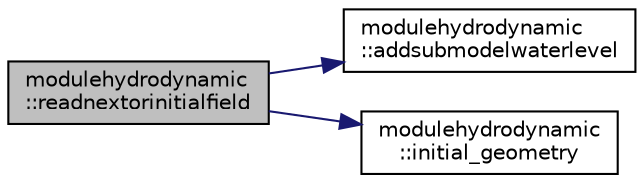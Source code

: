 digraph "modulehydrodynamic::readnextorinitialfield"
{
 // LATEX_PDF_SIZE
  edge [fontname="Helvetica",fontsize="10",labelfontname="Helvetica",labelfontsize="10"];
  node [fontname="Helvetica",fontsize="10",shape=record];
  rankdir="LR";
  Node1 [label="modulehydrodynamic\l::readnextorinitialfield",height=0.2,width=0.4,color="black", fillcolor="grey75", style="filled", fontcolor="black",tooltip=" "];
  Node1 -> Node2 [color="midnightblue",fontsize="10",style="solid"];
  Node2 [label="modulehydrodynamic\l::addsubmodelwaterlevel",height=0.2,width=0.4,color="black", fillcolor="white", style="filled",URL="$namespacemodulehydrodynamic.html#aab2200414765344d596b6ebaadc2fa4a",tooltip=" "];
  Node1 -> Node3 [color="midnightblue",fontsize="10",style="solid"];
  Node3 [label="modulehydrodynamic\l::initial_geometry",height=0.2,width=0.4,color="black", fillcolor="white", style="filled",URL="$namespacemodulehydrodynamic.html#aed12798a19237f32da3dbf20b90a6e41",tooltip=" "];
}
